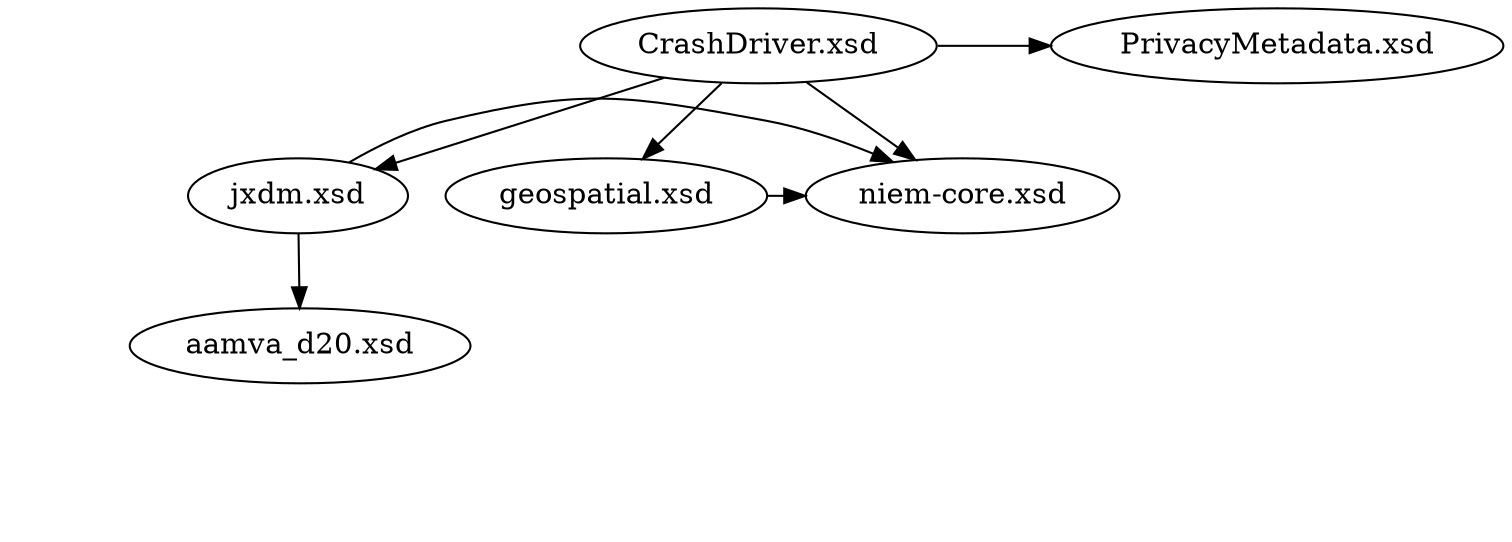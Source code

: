 digraph schemas {

	// layouts
    // layout="circo";
    layout="dot";
    
    // layout="fdp";
    // layout="neato";
    // layout="osage";
    // layout="patchwork";
    // layout="sfdp";
    // layout="twopi";

	// extension

	CrashDriver [label="CrashDriver.xsd"];
		CrashDriver -> PrivacyMetadata;
		CrashDriver -> niem_core;
		CrashDriver -> jxdm;
		CrashDriver -> geospatial;
		CrashDriver -> niem_xs[style="invis"];
		CrashDriver -> structures[style="invis"];

	PrivacyMetadata [label="PrivacyMetadata.xsd"];
		PrivacyMetadata -> structures [style="invis"];

	// external
	gml [label="gml.xsd", style="invis"];
		gml -> xlinks [style="invis"];
	xlinks [label="xlinks.xsd", style="invis"];


	structures [label="structures.xsd", style="invis"];


	// core

	niem_core [label="niem-core.xsd"];
		niem_core -> niem_xs [style="invis"];
		niem_core -> structures [style="invis"];

	// domains
	jxdm [label="jxdm.xsd"];
		jxdm -> aamva_d20;
		jxdm -> niem_core;
		jxdm -> niem_xs [style="invis"];
		jxdm -> structures [style="invis"];

	// codes

	aamva_d20 [label="aamva_d20.xsd"];
		aamva_d20 -> structures [style="invis"];

	// adapters

	geospatial [label="geospatial.xsd"];
		geospatial -> niem_core;
		geospatial -> structures [style="invis"];
		geospatial -> gml [style="invis"];

	niem_xs [label="niem-xs.xsd", style="invis"];
		niem_xs -> structures [style="invis"];

	// ========================

{ rank="source" CrashDriver, PrivacyMetadata }
{ rank="same" niem_core, geospatial, jxdm }
{ rank="same" aamva_d20 }
{ rank="same" gml, xlinks }
{ rank="same" structures, niem_xs }

}